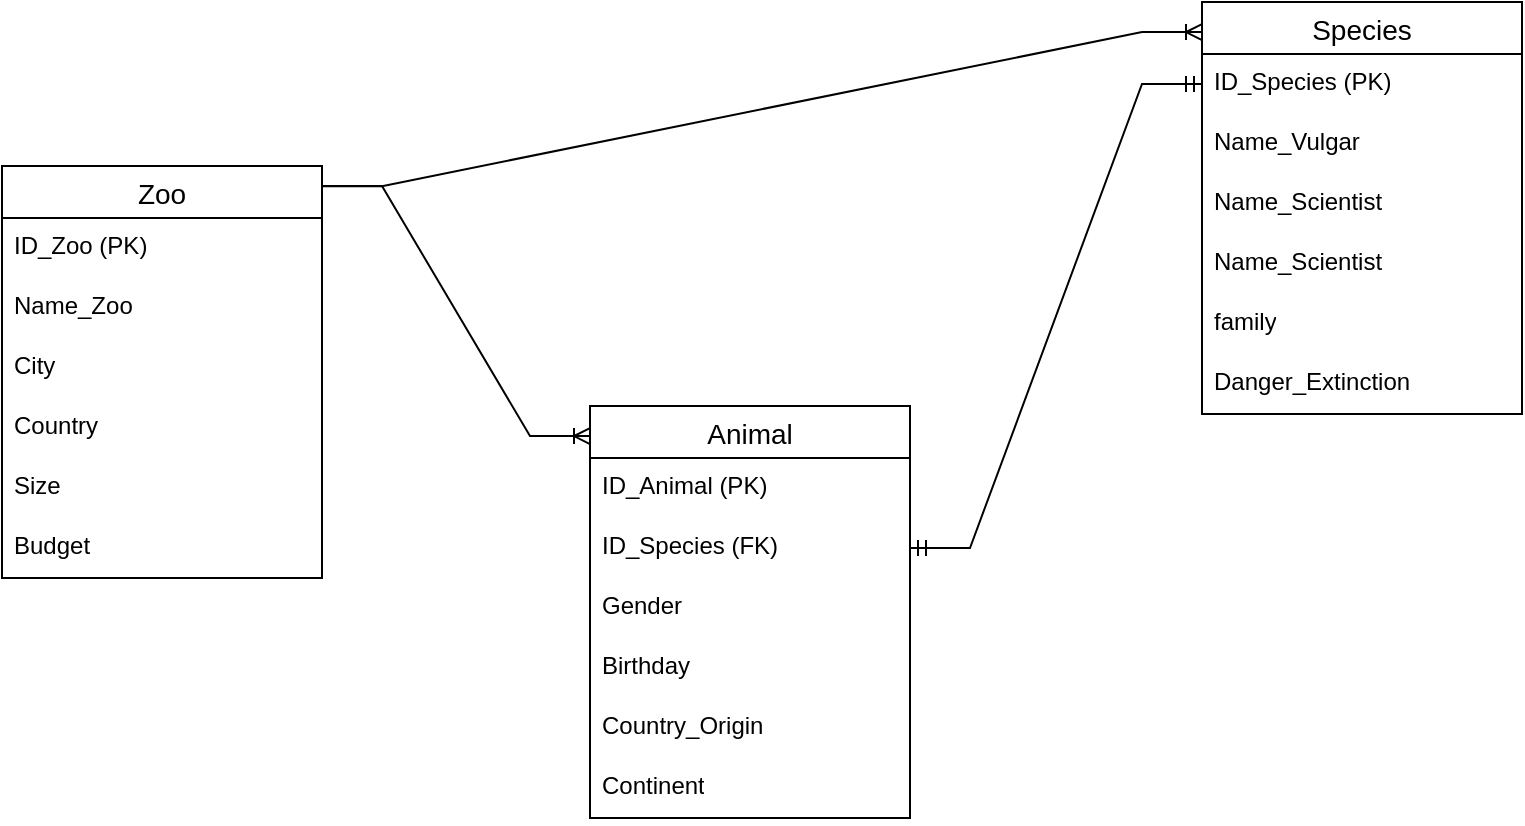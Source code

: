 <mxfile version="21.3.6" type="github">
  <diagram name="Página-1" id="LAWTWqVmQZz4wCNZdf3Z">
    <mxGraphModel dx="1114" dy="452" grid="1" gridSize="10" guides="1" tooltips="1" connect="1" arrows="1" fold="1" page="1" pageScale="1" pageWidth="827" pageHeight="1169" math="0" shadow="0">
      <root>
        <mxCell id="0" />
        <mxCell id="1" parent="0" />
        <mxCell id="bywxFlSjWfZ9UMtXkeNP-14" value="Zoo" style="swimlane;fontStyle=0;childLayout=stackLayout;horizontal=1;startSize=26;horizontalStack=0;resizeParent=1;resizeParentMax=0;resizeLast=0;collapsible=1;marginBottom=0;align=center;fontSize=14;" vertex="1" parent="1">
          <mxGeometry x="40" y="120" width="160" height="206" as="geometry">
            <mxRectangle x="280" y="80" width="90" height="30" as="alternateBounds" />
          </mxGeometry>
        </mxCell>
        <mxCell id="bywxFlSjWfZ9UMtXkeNP-15" value="ID_Zoo (PK)" style="text;strokeColor=none;fillColor=none;spacingLeft=4;spacingRight=4;overflow=hidden;rotatable=0;points=[[0,0.5],[1,0.5]];portConstraint=eastwest;fontSize=12;whiteSpace=wrap;html=1;" vertex="1" parent="bywxFlSjWfZ9UMtXkeNP-14">
          <mxGeometry y="26" width="160" height="30" as="geometry" />
        </mxCell>
        <mxCell id="bywxFlSjWfZ9UMtXkeNP-16" value="Name_Zoo" style="text;strokeColor=none;fillColor=none;spacingLeft=4;spacingRight=4;overflow=hidden;rotatable=0;points=[[0,0.5],[1,0.5]];portConstraint=eastwest;fontSize=12;whiteSpace=wrap;html=1;" vertex="1" parent="bywxFlSjWfZ9UMtXkeNP-14">
          <mxGeometry y="56" width="160" height="30" as="geometry" />
        </mxCell>
        <mxCell id="bywxFlSjWfZ9UMtXkeNP-17" value="City" style="text;strokeColor=none;fillColor=none;spacingLeft=4;spacingRight=4;overflow=hidden;rotatable=0;points=[[0,0.5],[1,0.5]];portConstraint=eastwest;fontSize=12;whiteSpace=wrap;html=1;" vertex="1" parent="bywxFlSjWfZ9UMtXkeNP-14">
          <mxGeometry y="86" width="160" height="30" as="geometry" />
        </mxCell>
        <mxCell id="bywxFlSjWfZ9UMtXkeNP-19" value="Country" style="text;strokeColor=none;fillColor=none;spacingLeft=4;spacingRight=4;overflow=hidden;rotatable=0;points=[[0,0.5],[1,0.5]];portConstraint=eastwest;fontSize=12;whiteSpace=wrap;html=1;" vertex="1" parent="bywxFlSjWfZ9UMtXkeNP-14">
          <mxGeometry y="116" width="160" height="30" as="geometry" />
        </mxCell>
        <mxCell id="bywxFlSjWfZ9UMtXkeNP-20" value="Size" style="text;strokeColor=none;fillColor=none;spacingLeft=4;spacingRight=4;overflow=hidden;rotatable=0;points=[[0,0.5],[1,0.5]];portConstraint=eastwest;fontSize=12;whiteSpace=wrap;html=1;" vertex="1" parent="bywxFlSjWfZ9UMtXkeNP-14">
          <mxGeometry y="146" width="160" height="30" as="geometry" />
        </mxCell>
        <mxCell id="bywxFlSjWfZ9UMtXkeNP-18" value="Budget" style="text;strokeColor=none;fillColor=none;spacingLeft=4;spacingRight=4;overflow=hidden;rotatable=0;points=[[0,0.5],[1,0.5]];portConstraint=eastwest;fontSize=12;whiteSpace=wrap;html=1;" vertex="1" parent="bywxFlSjWfZ9UMtXkeNP-14">
          <mxGeometry y="176" width="160" height="30" as="geometry" />
        </mxCell>
        <mxCell id="bywxFlSjWfZ9UMtXkeNP-21" value="Species" style="swimlane;fontStyle=0;childLayout=stackLayout;horizontal=1;startSize=26;horizontalStack=0;resizeParent=1;resizeParentMax=0;resizeLast=0;collapsible=1;marginBottom=0;align=center;fontSize=14;" vertex="1" parent="1">
          <mxGeometry x="640" y="38" width="160" height="206" as="geometry">
            <mxRectangle x="280" y="80" width="90" height="30" as="alternateBounds" />
          </mxGeometry>
        </mxCell>
        <mxCell id="bywxFlSjWfZ9UMtXkeNP-22" value="ID_Species (PK)" style="text;strokeColor=none;fillColor=none;spacingLeft=4;spacingRight=4;overflow=hidden;rotatable=0;points=[[0,0.5],[1,0.5]];portConstraint=eastwest;fontSize=12;whiteSpace=wrap;html=1;" vertex="1" parent="bywxFlSjWfZ9UMtXkeNP-21">
          <mxGeometry y="26" width="160" height="30" as="geometry" />
        </mxCell>
        <mxCell id="bywxFlSjWfZ9UMtXkeNP-23" value="Name_Vulgar" style="text;strokeColor=none;fillColor=none;spacingLeft=4;spacingRight=4;overflow=hidden;rotatable=0;points=[[0,0.5],[1,0.5]];portConstraint=eastwest;fontSize=12;whiteSpace=wrap;html=1;" vertex="1" parent="bywxFlSjWfZ9UMtXkeNP-21">
          <mxGeometry y="56" width="160" height="30" as="geometry" />
        </mxCell>
        <mxCell id="bywxFlSjWfZ9UMtXkeNP-38" value="Name_Scientist" style="text;strokeColor=none;fillColor=none;spacingLeft=4;spacingRight=4;overflow=hidden;rotatable=0;points=[[0,0.5],[1,0.5]];portConstraint=eastwest;fontSize=12;whiteSpace=wrap;html=1;" vertex="1" parent="bywxFlSjWfZ9UMtXkeNP-21">
          <mxGeometry y="86" width="160" height="30" as="geometry" />
        </mxCell>
        <mxCell id="bywxFlSjWfZ9UMtXkeNP-24" value="Name_Scientist" style="text;strokeColor=none;fillColor=none;spacingLeft=4;spacingRight=4;overflow=hidden;rotatable=0;points=[[0,0.5],[1,0.5]];portConstraint=eastwest;fontSize=12;whiteSpace=wrap;html=1;" vertex="1" parent="bywxFlSjWfZ9UMtXkeNP-21">
          <mxGeometry y="116" width="160" height="30" as="geometry" />
        </mxCell>
        <mxCell id="bywxFlSjWfZ9UMtXkeNP-25" value="family" style="text;strokeColor=none;fillColor=none;spacingLeft=4;spacingRight=4;overflow=hidden;rotatable=0;points=[[0,0.5],[1,0.5]];portConstraint=eastwest;fontSize=12;whiteSpace=wrap;html=1;" vertex="1" parent="bywxFlSjWfZ9UMtXkeNP-21">
          <mxGeometry y="146" width="160" height="30" as="geometry" />
        </mxCell>
        <mxCell id="bywxFlSjWfZ9UMtXkeNP-26" value="Danger_Extinction" style="text;strokeColor=none;fillColor=none;spacingLeft=4;spacingRight=4;overflow=hidden;rotatable=0;points=[[0,0.5],[1,0.5]];portConstraint=eastwest;fontSize=12;whiteSpace=wrap;html=1;" vertex="1" parent="bywxFlSjWfZ9UMtXkeNP-21">
          <mxGeometry y="176" width="160" height="30" as="geometry" />
        </mxCell>
        <mxCell id="bywxFlSjWfZ9UMtXkeNP-28" value="Animal" style="swimlane;fontStyle=0;childLayout=stackLayout;horizontal=1;startSize=26;horizontalStack=0;resizeParent=1;resizeParentMax=0;resizeLast=0;collapsible=1;marginBottom=0;align=center;fontSize=14;" vertex="1" parent="1">
          <mxGeometry x="334" y="240" width="160" height="206" as="geometry">
            <mxRectangle x="280" y="80" width="90" height="30" as="alternateBounds" />
          </mxGeometry>
        </mxCell>
        <mxCell id="bywxFlSjWfZ9UMtXkeNP-29" value="ID_Animal (PK)" style="text;strokeColor=none;fillColor=none;spacingLeft=4;spacingRight=4;overflow=hidden;rotatable=0;points=[[0,0.5],[1,0.5]];portConstraint=eastwest;fontSize=12;whiteSpace=wrap;html=1;" vertex="1" parent="bywxFlSjWfZ9UMtXkeNP-28">
          <mxGeometry y="26" width="160" height="30" as="geometry" />
        </mxCell>
        <mxCell id="bywxFlSjWfZ9UMtXkeNP-30" value="ID_Species (FK)" style="text;strokeColor=none;fillColor=none;spacingLeft=4;spacingRight=4;overflow=hidden;rotatable=0;points=[[0,0.5],[1,0.5]];portConstraint=eastwest;fontSize=12;whiteSpace=wrap;html=1;" vertex="1" parent="bywxFlSjWfZ9UMtXkeNP-28">
          <mxGeometry y="56" width="160" height="30" as="geometry" />
        </mxCell>
        <mxCell id="bywxFlSjWfZ9UMtXkeNP-31" value="Gender" style="text;strokeColor=none;fillColor=none;spacingLeft=4;spacingRight=4;overflow=hidden;rotatable=0;points=[[0,0.5],[1,0.5]];portConstraint=eastwest;fontSize=12;whiteSpace=wrap;html=1;" vertex="1" parent="bywxFlSjWfZ9UMtXkeNP-28">
          <mxGeometry y="86" width="160" height="30" as="geometry" />
        </mxCell>
        <mxCell id="bywxFlSjWfZ9UMtXkeNP-32" value="Birthday" style="text;strokeColor=none;fillColor=none;spacingLeft=4;spacingRight=4;overflow=hidden;rotatable=0;points=[[0,0.5],[1,0.5]];portConstraint=eastwest;fontSize=12;whiteSpace=wrap;html=1;" vertex="1" parent="bywxFlSjWfZ9UMtXkeNP-28">
          <mxGeometry y="116" width="160" height="30" as="geometry" />
        </mxCell>
        <mxCell id="bywxFlSjWfZ9UMtXkeNP-33" value="Country_Origin" style="text;strokeColor=none;fillColor=none;spacingLeft=4;spacingRight=4;overflow=hidden;rotatable=0;points=[[0,0.5],[1,0.5]];portConstraint=eastwest;fontSize=12;whiteSpace=wrap;html=1;" vertex="1" parent="bywxFlSjWfZ9UMtXkeNP-28">
          <mxGeometry y="146" width="160" height="30" as="geometry" />
        </mxCell>
        <mxCell id="bywxFlSjWfZ9UMtXkeNP-34" value="Continent" style="text;strokeColor=none;fillColor=none;spacingLeft=4;spacingRight=4;overflow=hidden;rotatable=0;points=[[0,0.5],[1,0.5]];portConstraint=eastwest;fontSize=12;whiteSpace=wrap;html=1;" vertex="1" parent="bywxFlSjWfZ9UMtXkeNP-28">
          <mxGeometry y="176" width="160" height="30" as="geometry" />
        </mxCell>
        <mxCell id="bywxFlSjWfZ9UMtXkeNP-35" value="" style="edgeStyle=entityRelationEdgeStyle;fontSize=12;html=1;endArrow=ERoneToMany;rounded=0;entryX=0;entryY=0.073;entryDx=0;entryDy=0;entryPerimeter=0;exitX=1;exitY=0.049;exitDx=0;exitDy=0;exitPerimeter=0;" edge="1" parent="1" source="bywxFlSjWfZ9UMtXkeNP-14" target="bywxFlSjWfZ9UMtXkeNP-21">
          <mxGeometry width="100" height="100" relative="1" as="geometry">
            <mxPoint x="200" y="130" as="sourcePoint" />
            <mxPoint x="320" y="54" as="targetPoint" />
          </mxGeometry>
        </mxCell>
        <mxCell id="bywxFlSjWfZ9UMtXkeNP-40" value="" style="edgeStyle=entityRelationEdgeStyle;fontSize=12;html=1;endArrow=ERmandOne;startArrow=ERmandOne;rounded=0;exitX=1;exitY=0.5;exitDx=0;exitDy=0;entryX=0;entryY=0.5;entryDx=0;entryDy=0;" edge="1" parent="1" source="bywxFlSjWfZ9UMtXkeNP-30" target="bywxFlSjWfZ9UMtXkeNP-22">
          <mxGeometry width="100" height="100" relative="1" as="geometry">
            <mxPoint x="370" y="170" as="sourcePoint" />
            <mxPoint x="480" y="80" as="targetPoint" />
          </mxGeometry>
        </mxCell>
        <mxCell id="bywxFlSjWfZ9UMtXkeNP-42" value="" style="edgeStyle=entityRelationEdgeStyle;fontSize=12;html=1;endArrow=ERoneToMany;rounded=0;entryX=0;entryY=0.073;entryDx=0;entryDy=0;entryPerimeter=0;" edge="1" parent="1" target="bywxFlSjWfZ9UMtXkeNP-28">
          <mxGeometry width="100" height="100" relative="1" as="geometry">
            <mxPoint x="200" y="130" as="sourcePoint" />
            <mxPoint x="480" y="110" as="targetPoint" />
          </mxGeometry>
        </mxCell>
      </root>
    </mxGraphModel>
  </diagram>
</mxfile>
